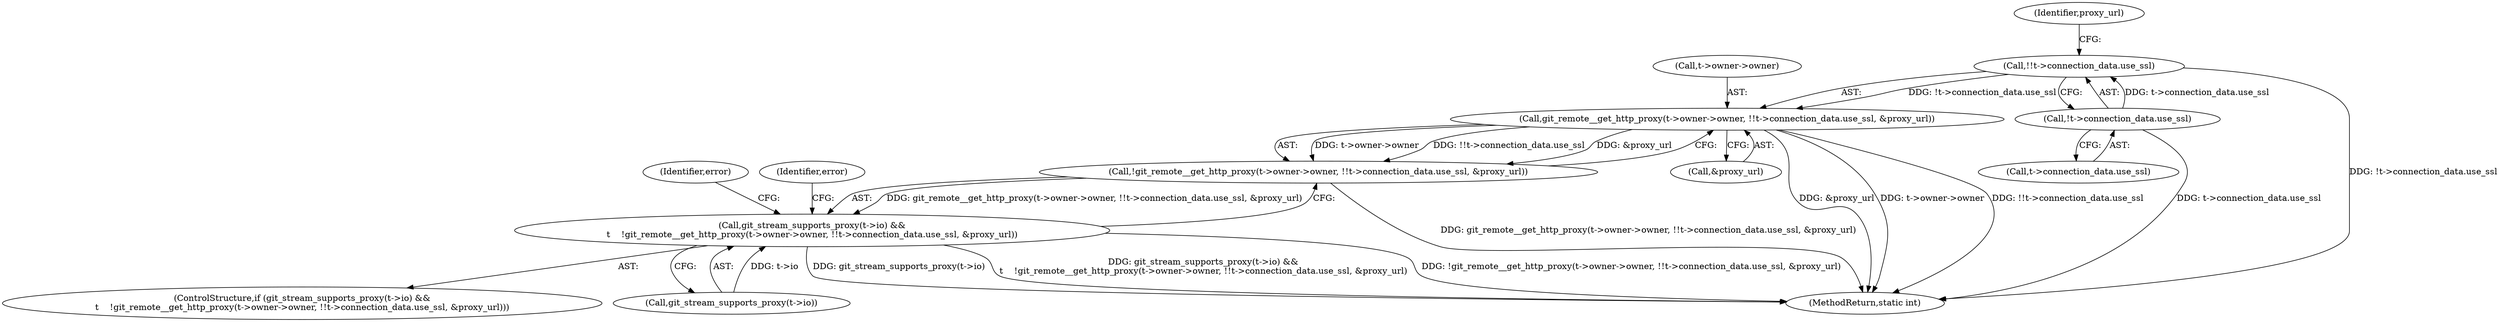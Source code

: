 digraph "0_libgit2_b5c6a1b407b7f8b952bded2789593b68b1876211@API" {
"1000212" [label="(Call,!!t->connection_data.use_ssl)"];
"1000213" [label="(Call,!t->connection_data.use_ssl)"];
"1000206" [label="(Call,git_remote__get_http_proxy(t->owner->owner, !!t->connection_data.use_ssl, &proxy_url))"];
"1000205" [label="(Call,!git_remote__get_http_proxy(t->owner->owner, !!t->connection_data.use_ssl, &proxy_url))"];
"1000200" [label="(Call,git_stream_supports_proxy(t->io) &&\n\t    !git_remote__get_http_proxy(t->owner->owner, !!t->connection_data.use_ssl, &proxy_url))"];
"1000219" [label="(Call,&proxy_url)"];
"1000238" [label="(Identifier,error)"];
"1000213" [label="(Call,!t->connection_data.use_ssl)"];
"1000214" [label="(Call,t->connection_data.use_ssl)"];
"1000199" [label="(ControlStructure,if (git_stream_supports_proxy(t->io) &&\n\t    !git_remote__get_http_proxy(t->owner->owner, !!t->connection_data.use_ssl, &proxy_url)))"];
"1000206" [label="(Call,git_remote__get_http_proxy(t->owner->owner, !!t->connection_data.use_ssl, &proxy_url))"];
"1000207" [label="(Call,t->owner->owner)"];
"1000205" [label="(Call,!git_remote__get_http_proxy(t->owner->owner, !!t->connection_data.use_ssl, &proxy_url))"];
"1000326" [label="(MethodReturn,static int)"];
"1000220" [label="(Identifier,proxy_url)"];
"1000223" [label="(Identifier,error)"];
"1000201" [label="(Call,git_stream_supports_proxy(t->io))"];
"1000200" [label="(Call,git_stream_supports_proxy(t->io) &&\n\t    !git_remote__get_http_proxy(t->owner->owner, !!t->connection_data.use_ssl, &proxy_url))"];
"1000212" [label="(Call,!!t->connection_data.use_ssl)"];
"1000212" -> "1000206"  [label="AST: "];
"1000212" -> "1000213"  [label="CFG: "];
"1000213" -> "1000212"  [label="AST: "];
"1000220" -> "1000212"  [label="CFG: "];
"1000212" -> "1000326"  [label="DDG: !t->connection_data.use_ssl"];
"1000212" -> "1000206"  [label="DDG: !t->connection_data.use_ssl"];
"1000213" -> "1000212"  [label="DDG: t->connection_data.use_ssl"];
"1000213" -> "1000214"  [label="CFG: "];
"1000214" -> "1000213"  [label="AST: "];
"1000213" -> "1000326"  [label="DDG: t->connection_data.use_ssl"];
"1000206" -> "1000205"  [label="AST: "];
"1000206" -> "1000219"  [label="CFG: "];
"1000207" -> "1000206"  [label="AST: "];
"1000219" -> "1000206"  [label="AST: "];
"1000205" -> "1000206"  [label="CFG: "];
"1000206" -> "1000326"  [label="DDG: &proxy_url"];
"1000206" -> "1000326"  [label="DDG: t->owner->owner"];
"1000206" -> "1000326"  [label="DDG: !!t->connection_data.use_ssl"];
"1000206" -> "1000205"  [label="DDG: t->owner->owner"];
"1000206" -> "1000205"  [label="DDG: !!t->connection_data.use_ssl"];
"1000206" -> "1000205"  [label="DDG: &proxy_url"];
"1000205" -> "1000200"  [label="AST: "];
"1000200" -> "1000205"  [label="CFG: "];
"1000205" -> "1000326"  [label="DDG: git_remote__get_http_proxy(t->owner->owner, !!t->connection_data.use_ssl, &proxy_url)"];
"1000205" -> "1000200"  [label="DDG: git_remote__get_http_proxy(t->owner->owner, !!t->connection_data.use_ssl, &proxy_url)"];
"1000200" -> "1000199"  [label="AST: "];
"1000200" -> "1000201"  [label="CFG: "];
"1000201" -> "1000200"  [label="AST: "];
"1000223" -> "1000200"  [label="CFG: "];
"1000238" -> "1000200"  [label="CFG: "];
"1000200" -> "1000326"  [label="DDG: git_stream_supports_proxy(t->io)"];
"1000200" -> "1000326"  [label="DDG: git_stream_supports_proxy(t->io) &&\n\t    !git_remote__get_http_proxy(t->owner->owner, !!t->connection_data.use_ssl, &proxy_url)"];
"1000200" -> "1000326"  [label="DDG: !git_remote__get_http_proxy(t->owner->owner, !!t->connection_data.use_ssl, &proxy_url)"];
"1000201" -> "1000200"  [label="DDG: t->io"];
}
